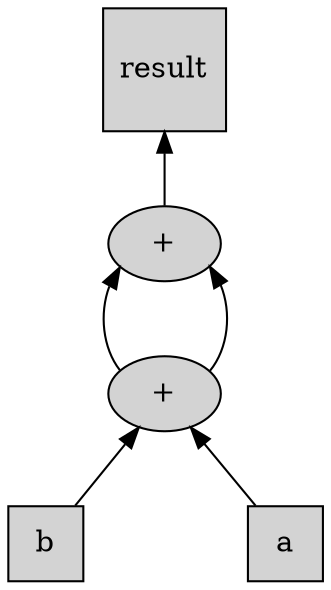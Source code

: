 digraph dag {
    graph [rankdir=BT];
    node [style=filled];
    nodesep=1.1;

    a [label="b", shape="square"];
    b [label="a", shape="square"];
    add_a_b [label="+"];
    {a b} -> add_a_b;


    add_subs [label="+"];
    add_a_b -> add_subs;
    add_a_b -> add_subs;

    result [label="result", shape="square"];
    add_subs -> result;
}
